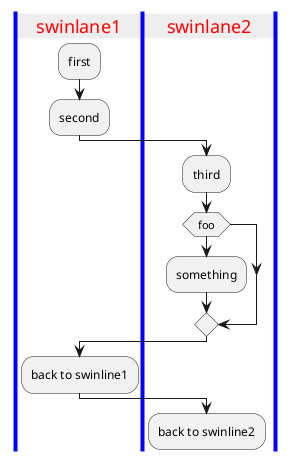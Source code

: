{
  "sha1": "ivev4kammm6vcz01amjslbal5r7refr",
  "insertion": {
    "when": "2024-06-03T18:59:31.248Z",
    "url": "https://forum.plantuml.net/9653/backgroundcolor-of-swimlane-title",
    "user": "plantuml@gmail.com"
  }
}
@startuml
skinparam SwimlaneTitleFontColor red
skinparam SwimlaneTitleFontSize 18
skinparam SwimlaneTitleBackgroundColor #EEE
skinparam SwimlaneBorderColor blue
skinparam SwimlaneBorderThickness 4

|swinlane1|
:first;
:second;
|swinlane2|
:third;
if (foo) then
:something;
endif
|swinlane1|
:back to swinline1;
|swinlane2|
:back to swinline2;
@enduml

